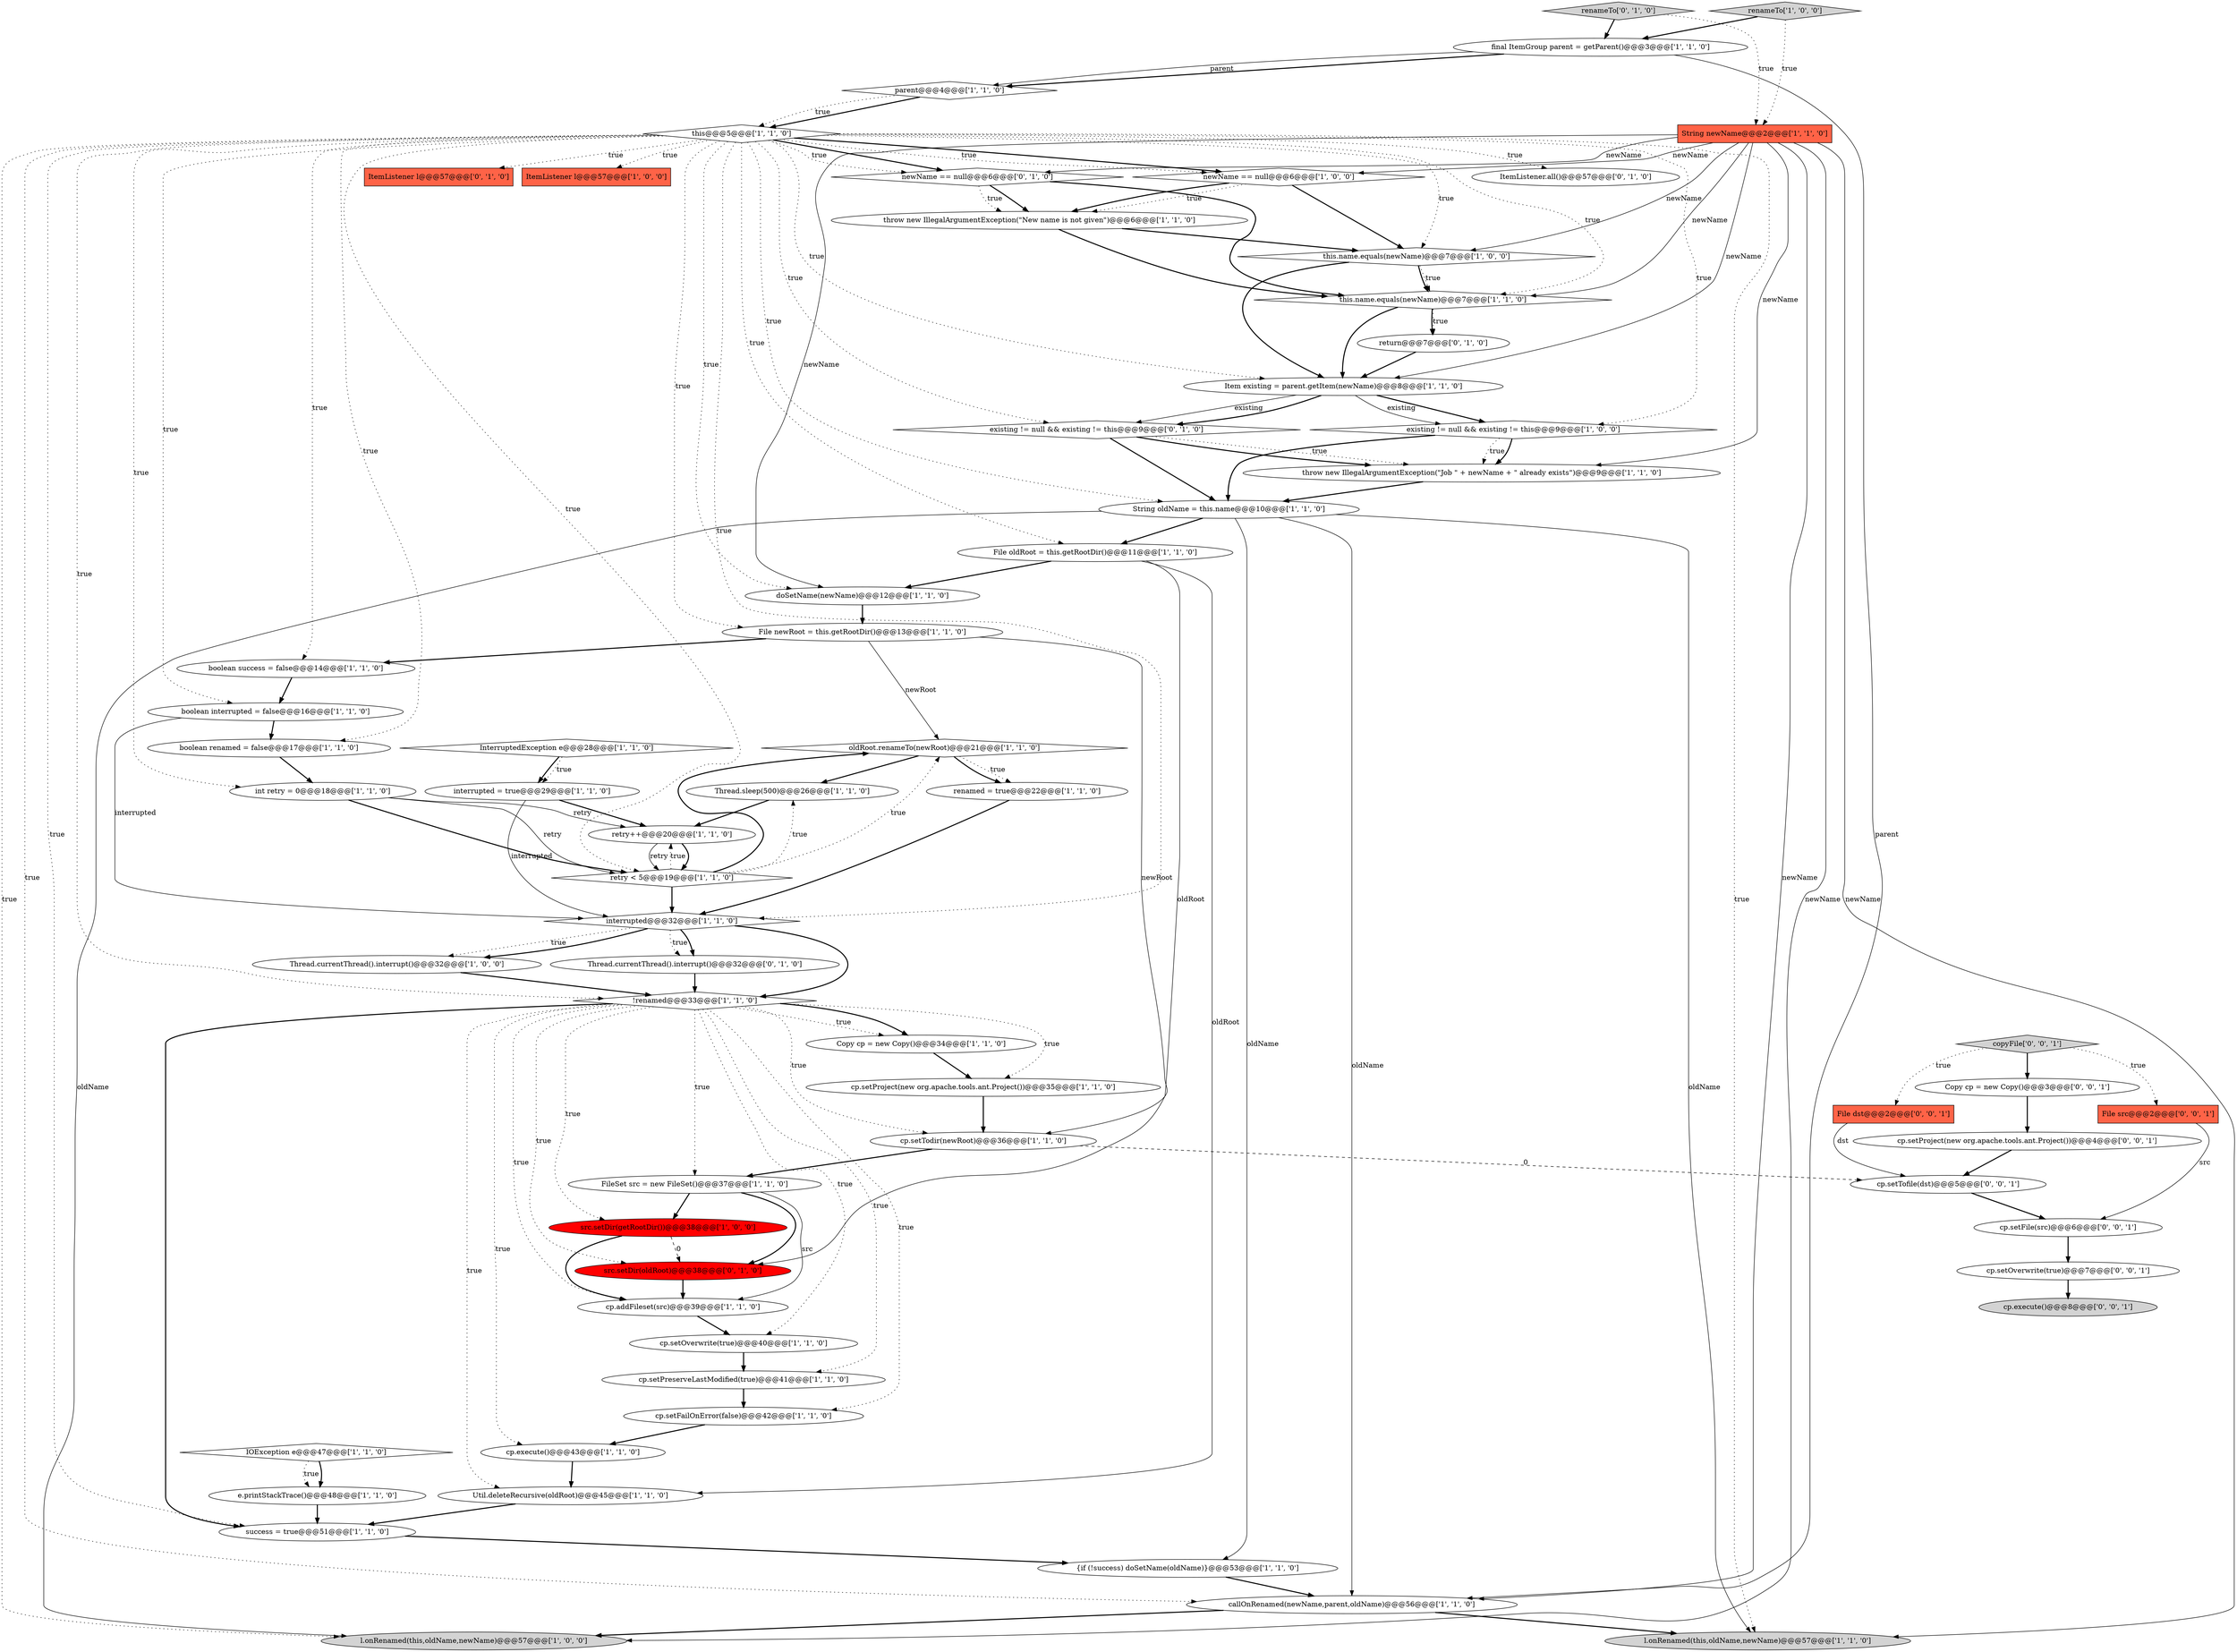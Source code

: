 digraph {
10 [style = filled, label = "oldRoot.renameTo(newRoot)@@@21@@@['1', '1', '0']", fillcolor = white, shape = diamond image = "AAA0AAABBB1BBB"];
12 [style = filled, label = "cp.setFailOnError(false)@@@42@@@['1', '1', '0']", fillcolor = white, shape = ellipse image = "AAA0AAABBB1BBB"];
42 [style = filled, label = "Util.deleteRecursive(oldRoot)@@@45@@@['1', '1', '0']", fillcolor = white, shape = ellipse image = "AAA0AAABBB1BBB"];
56 [style = filled, label = "src.setDir(oldRoot)@@@38@@@['0', '1', '0']", fillcolor = red, shape = ellipse image = "AAA1AAABBB2BBB"];
52 [style = filled, label = "ItemListener.all()@@@57@@@['0', '1', '0']", fillcolor = white, shape = ellipse image = "AAA0AAABBB2BBB"];
29 [style = filled, label = "InterruptedException e@@@28@@@['1', '1', '0']", fillcolor = white, shape = diamond image = "AAA0AAABBB1BBB"];
30 [style = filled, label = "src.setDir(getRootDir())@@@38@@@['1', '0', '0']", fillcolor = red, shape = ellipse image = "AAA1AAABBB1BBB"];
46 [style = filled, label = "File oldRoot = this.getRootDir()@@@11@@@['1', '1', '0']", fillcolor = white, shape = ellipse image = "AAA0AAABBB1BBB"];
39 [style = filled, label = "l.onRenamed(this,oldName,newName)@@@57@@@['1', '1', '0']", fillcolor = lightgray, shape = ellipse image = "AAA0AAABBB1BBB"];
64 [style = filled, label = "File dst@@@2@@@['0', '0', '1']", fillcolor = tomato, shape = box image = "AAA0AAABBB3BBB"];
23 [style = filled, label = "cp.setPreserveLastModified(true)@@@41@@@['1', '1', '0']", fillcolor = white, shape = ellipse image = "AAA0AAABBB1BBB"];
28 [style = filled, label = "parent@@@4@@@['1', '1', '0']", fillcolor = white, shape = diamond image = "AAA0AAABBB1BBB"];
38 [style = filled, label = "{if (!success) doSetName(oldName)}@@@53@@@['1', '1', '0']", fillcolor = white, shape = ellipse image = "AAA0AAABBB1BBB"];
53 [style = filled, label = "return@@@7@@@['0', '1', '0']", fillcolor = white, shape = ellipse image = "AAA0AAABBB2BBB"];
20 [style = filled, label = "doSetName(newName)@@@12@@@['1', '1', '0']", fillcolor = white, shape = ellipse image = "AAA0AAABBB1BBB"];
15 [style = filled, label = "boolean success = false@@@14@@@['1', '1', '0']", fillcolor = white, shape = ellipse image = "AAA0AAABBB1BBB"];
22 [style = filled, label = "Copy cp = new Copy()@@@34@@@['1', '1', '0']", fillcolor = white, shape = ellipse image = "AAA0AAABBB1BBB"];
9 [style = filled, label = "e.printStackTrace()@@@48@@@['1', '1', '0']", fillcolor = white, shape = ellipse image = "AAA0AAABBB1BBB"];
0 [style = filled, label = "existing != null && existing != this@@@9@@@['1', '0', '0']", fillcolor = white, shape = diamond image = "AAA0AAABBB1BBB"];
2 [style = filled, label = "cp.addFileset(src)@@@39@@@['1', '1', '0']", fillcolor = white, shape = ellipse image = "AAA0AAABBB1BBB"];
26 [style = filled, label = "this@@@5@@@['1', '1', '0']", fillcolor = white, shape = diamond image = "AAA0AAABBB1BBB"];
58 [style = filled, label = "copyFile['0', '0', '1']", fillcolor = lightgray, shape = diamond image = "AAA0AAABBB3BBB"];
18 [style = filled, label = "IOException e@@@47@@@['1', '1', '0']", fillcolor = white, shape = diamond image = "AAA0AAABBB1BBB"];
21 [style = filled, label = "callOnRenamed(newName,parent,oldName)@@@56@@@['1', '1', '0']", fillcolor = white, shape = ellipse image = "AAA0AAABBB1BBB"];
44 [style = filled, label = "int retry = 0@@@18@@@['1', '1', '0']", fillcolor = white, shape = ellipse image = "AAA0AAABBB1BBB"];
13 [style = filled, label = "!renamed@@@33@@@['1', '1', '0']", fillcolor = white, shape = diamond image = "AAA0AAABBB1BBB"];
65 [style = filled, label = "cp.setTofile(dst)@@@5@@@['0', '0', '1']", fillcolor = white, shape = ellipse image = "AAA0AAABBB3BBB"];
7 [style = filled, label = "throw new IllegalArgumentException(\"Job \" + newName + \" already exists\")@@@9@@@['1', '1', '0']", fillcolor = white, shape = ellipse image = "AAA0AAABBB1BBB"];
8 [style = filled, label = "final ItemGroup parent = getParent()@@@3@@@['1', '1', '0']", fillcolor = white, shape = ellipse image = "AAA0AAABBB1BBB"];
60 [style = filled, label = "File src@@@2@@@['0', '0', '1']", fillcolor = tomato, shape = box image = "AAA0AAABBB3BBB"];
11 [style = filled, label = "interrupted = true@@@29@@@['1', '1', '0']", fillcolor = white, shape = ellipse image = "AAA0AAABBB1BBB"];
54 [style = filled, label = "newName == null@@@6@@@['0', '1', '0']", fillcolor = white, shape = diamond image = "AAA0AAABBB2BBB"];
16 [style = filled, label = "renameTo['1', '0', '0']", fillcolor = lightgray, shape = diamond image = "AAA0AAABBB1BBB"];
6 [style = filled, label = "boolean interrupted = false@@@16@@@['1', '1', '0']", fillcolor = white, shape = ellipse image = "AAA0AAABBB1BBB"];
14 [style = filled, label = "l.onRenamed(this,oldName,newName)@@@57@@@['1', '0', '0']", fillcolor = lightgray, shape = ellipse image = "AAA0AAABBB1BBB"];
40 [style = filled, label = "interrupted@@@32@@@['1', '1', '0']", fillcolor = white, shape = diamond image = "AAA0AAABBB1BBB"];
17 [style = filled, label = "cp.setProject(new org.apache.tools.ant.Project())@@@35@@@['1', '1', '0']", fillcolor = white, shape = ellipse image = "AAA0AAABBB1BBB"];
48 [style = filled, label = "this.name.equals(newName)@@@7@@@['1', '1', '0']", fillcolor = white, shape = diamond image = "AAA0AAABBB1BBB"];
49 [style = filled, label = "existing != null && existing != this@@@9@@@['0', '1', '0']", fillcolor = white, shape = diamond image = "AAA0AAABBB2BBB"];
59 [style = filled, label = "cp.execute()@@@8@@@['0', '0', '1']", fillcolor = lightgray, shape = ellipse image = "AAA0AAABBB3BBB"];
37 [style = filled, label = "retry++@@@20@@@['1', '1', '0']", fillcolor = white, shape = ellipse image = "AAA0AAABBB1BBB"];
51 [style = filled, label = "ItemListener l@@@57@@@['0', '1', '0']", fillcolor = tomato, shape = box image = "AAA0AAABBB2BBB"];
62 [style = filled, label = "Copy cp = new Copy()@@@3@@@['0', '0', '1']", fillcolor = white, shape = ellipse image = "AAA0AAABBB3BBB"];
31 [style = filled, label = "Thread.currentThread().interrupt()@@@32@@@['1', '0', '0']", fillcolor = white, shape = ellipse image = "AAA0AAABBB1BBB"];
33 [style = filled, label = "success = true@@@51@@@['1', '1', '0']", fillcolor = white, shape = ellipse image = "AAA0AAABBB1BBB"];
45 [style = filled, label = "this.name.equals(newName)@@@7@@@['1', '0', '0']", fillcolor = white, shape = diamond image = "AAA0AAABBB1BBB"];
3 [style = filled, label = "File newRoot = this.getRootDir()@@@13@@@['1', '1', '0']", fillcolor = white, shape = ellipse image = "AAA0AAABBB1BBB"];
1 [style = filled, label = "ItemListener l@@@57@@@['1', '0', '0']", fillcolor = tomato, shape = box image = "AAA0AAABBB1BBB"];
24 [style = filled, label = "cp.setOverwrite(true)@@@40@@@['1', '1', '0']", fillcolor = white, shape = ellipse image = "AAA0AAABBB1BBB"];
25 [style = filled, label = "cp.setTodir(newRoot)@@@36@@@['1', '1', '0']", fillcolor = white, shape = ellipse image = "AAA0AAABBB1BBB"];
5 [style = filled, label = "Thread.sleep(500)@@@26@@@['1', '1', '0']", fillcolor = white, shape = ellipse image = "AAA0AAABBB1BBB"];
4 [style = filled, label = "boolean renamed = false@@@17@@@['1', '1', '0']", fillcolor = white, shape = ellipse image = "AAA0AAABBB1BBB"];
35 [style = filled, label = "String oldName = this.name@@@10@@@['1', '1', '0']", fillcolor = white, shape = ellipse image = "AAA0AAABBB1BBB"];
61 [style = filled, label = "cp.setFile(src)@@@6@@@['0', '0', '1']", fillcolor = white, shape = ellipse image = "AAA0AAABBB3BBB"];
47 [style = filled, label = "throw new IllegalArgumentException(\"New name is not given\")@@@6@@@['1', '1', '0']", fillcolor = white, shape = ellipse image = "AAA0AAABBB1BBB"];
63 [style = filled, label = "cp.setOverwrite(true)@@@7@@@['0', '0', '1']", fillcolor = white, shape = ellipse image = "AAA0AAABBB3BBB"];
32 [style = filled, label = "newName == null@@@6@@@['1', '0', '0']", fillcolor = white, shape = diamond image = "AAA0AAABBB1BBB"];
19 [style = filled, label = "Item existing = parent.getItem(newName)@@@8@@@['1', '1', '0']", fillcolor = white, shape = ellipse image = "AAA0AAABBB1BBB"];
34 [style = filled, label = "String newName@@@2@@@['1', '1', '0']", fillcolor = tomato, shape = box image = "AAA0AAABBB1BBB"];
41 [style = filled, label = "cp.execute()@@@43@@@['1', '1', '0']", fillcolor = white, shape = ellipse image = "AAA0AAABBB1BBB"];
43 [style = filled, label = "renamed = true@@@22@@@['1', '1', '0']", fillcolor = white, shape = ellipse image = "AAA0AAABBB1BBB"];
57 [style = filled, label = "cp.setProject(new org.apache.tools.ant.Project())@@@4@@@['0', '0', '1']", fillcolor = white, shape = ellipse image = "AAA0AAABBB3BBB"];
50 [style = filled, label = "Thread.currentThread().interrupt()@@@32@@@['0', '1', '0']", fillcolor = white, shape = ellipse image = "AAA0AAABBB2BBB"];
55 [style = filled, label = "renameTo['0', '1', '0']", fillcolor = lightgray, shape = diamond image = "AAA0AAABBB2BBB"];
36 [style = filled, label = "retry < 5@@@19@@@['1', '1', '0']", fillcolor = white, shape = diamond image = "AAA0AAABBB1BBB"];
27 [style = filled, label = "FileSet src = new FileSet()@@@37@@@['1', '1', '0']", fillcolor = white, shape = ellipse image = "AAA0AAABBB1BBB"];
40->50 [style = dotted, label="true"];
17->25 [style = bold, label=""];
13->24 [style = dotted, label="true"];
16->34 [style = dotted, label="true"];
13->27 [style = dotted, label="true"];
55->34 [style = dotted, label="true"];
26->45 [style = dotted, label="true"];
13->41 [style = dotted, label="true"];
64->65 [style = solid, label="dst"];
34->19 [style = solid, label="newName"];
35->39 [style = solid, label="oldName"];
7->35 [style = bold, label=""];
48->53 [style = dotted, label="true"];
44->36 [style = solid, label="retry"];
40->31 [style = dotted, label="true"];
26->19 [style = dotted, label="true"];
26->13 [style = dotted, label="true"];
45->48 [style = bold, label=""];
40->13 [style = bold, label=""];
4->44 [style = bold, label=""];
26->49 [style = dotted, label="true"];
49->7 [style = dotted, label="true"];
19->49 [style = solid, label="existing"];
43->40 [style = bold, label=""];
53->19 [style = bold, label=""];
58->62 [style = bold, label=""];
26->52 [style = dotted, label="true"];
46->56 [style = solid, label="oldRoot"];
23->12 [style = bold, label=""];
40->31 [style = bold, label=""];
13->22 [style = bold, label=""];
2->24 [style = bold, label=""];
26->4 [style = dotted, label="true"];
46->42 [style = solid, label="oldRoot"];
34->14 [style = solid, label="newName"];
35->38 [style = solid, label="oldName"];
26->36 [style = dotted, label="true"];
5->37 [style = bold, label=""];
0->7 [style = dotted, label="true"];
8->28 [style = bold, label=""];
13->17 [style = dotted, label="true"];
40->50 [style = bold, label=""];
26->32 [style = bold, label=""];
3->25 [style = solid, label="newRoot"];
37->36 [style = bold, label=""];
35->21 [style = solid, label="oldName"];
47->48 [style = bold, label=""];
9->33 [style = bold, label=""];
13->25 [style = dotted, label="true"];
26->44 [style = dotted, label="true"];
27->30 [style = bold, label=""];
10->43 [style = dotted, label="true"];
11->37 [style = bold, label=""];
26->20 [style = dotted, label="true"];
20->3 [style = bold, label=""];
58->60 [style = dotted, label="true"];
26->3 [style = dotted, label="true"];
27->56 [style = bold, label=""];
13->23 [style = dotted, label="true"];
0->7 [style = bold, label=""];
34->7 [style = solid, label="newName"];
12->41 [style = bold, label=""];
34->54 [style = solid, label="newName"];
25->27 [style = bold, label=""];
26->40 [style = dotted, label="true"];
6->4 [style = bold, label=""];
45->48 [style = dotted, label="true"];
13->22 [style = dotted, label="true"];
26->32 [style = dotted, label="true"];
26->14 [style = dotted, label="true"];
32->47 [style = dotted, label="true"];
26->1 [style = dotted, label="true"];
18->9 [style = bold, label=""];
22->17 [style = bold, label=""];
46->20 [style = bold, label=""];
26->6 [style = dotted, label="true"];
57->65 [style = bold, label=""];
65->61 [style = bold, label=""];
61->63 [style = bold, label=""];
29->11 [style = bold, label=""];
26->46 [style = dotted, label="true"];
34->39 [style = solid, label="newName"];
36->40 [style = bold, label=""];
26->33 [style = dotted, label="true"];
10->43 [style = bold, label=""];
16->8 [style = bold, label=""];
63->59 [style = bold, label=""];
49->35 [style = bold, label=""];
31->13 [style = bold, label=""];
28->26 [style = bold, label=""];
34->45 [style = solid, label="newName"];
50->13 [style = bold, label=""];
26->54 [style = dotted, label="true"];
34->32 [style = solid, label="newName"];
36->37 [style = dotted, label="true"];
19->0 [style = bold, label=""];
19->0 [style = solid, label="existing"];
58->64 [style = dotted, label="true"];
13->2 [style = dotted, label="true"];
13->30 [style = dotted, label="true"];
10->5 [style = bold, label=""];
26->54 [style = bold, label=""];
21->39 [style = bold, label=""];
8->28 [style = solid, label="parent"];
35->14 [style = solid, label="oldName"];
34->20 [style = solid, label="newName"];
18->9 [style = dotted, label="true"];
49->7 [style = bold, label=""];
26->15 [style = dotted, label="true"];
27->2 [style = solid, label="src"];
47->45 [style = bold, label=""];
26->35 [style = dotted, label="true"];
56->2 [style = bold, label=""];
29->11 [style = dotted, label="true"];
21->14 [style = bold, label=""];
36->10 [style = bold, label=""];
24->23 [style = bold, label=""];
32->45 [style = bold, label=""];
44->36 [style = bold, label=""];
34->21 [style = solid, label="newName"];
13->12 [style = dotted, label="true"];
26->48 [style = dotted, label="true"];
26->39 [style = dotted, label="true"];
42->33 [style = bold, label=""];
54->48 [style = bold, label=""];
13->42 [style = dotted, label="true"];
15->6 [style = bold, label=""];
3->15 [style = bold, label=""];
48->53 [style = bold, label=""];
62->57 [style = bold, label=""];
25->65 [style = dashed, label="0"];
36->10 [style = dotted, label="true"];
60->61 [style = solid, label="src"];
54->47 [style = bold, label=""];
54->47 [style = dotted, label="true"];
8->21 [style = solid, label="parent"];
37->36 [style = solid, label="retry"];
32->47 [style = bold, label=""];
45->19 [style = bold, label=""];
44->37 [style = solid, label="retry"];
34->48 [style = solid, label="newName"];
19->49 [style = bold, label=""];
26->21 [style = dotted, label="true"];
28->26 [style = dotted, label="true"];
30->56 [style = dashed, label="0"];
48->19 [style = bold, label=""];
0->35 [style = bold, label=""];
38->21 [style = bold, label=""];
33->38 [style = bold, label=""];
26->51 [style = dotted, label="true"];
13->56 [style = dotted, label="true"];
3->10 [style = solid, label="newRoot"];
36->5 [style = dotted, label="true"];
11->40 [style = solid, label="interrupted"];
30->2 [style = bold, label=""];
13->33 [style = bold, label=""];
6->40 [style = solid, label="interrupted"];
55->8 [style = bold, label=""];
26->0 [style = dotted, label="true"];
41->42 [style = bold, label=""];
35->46 [style = bold, label=""];
}
